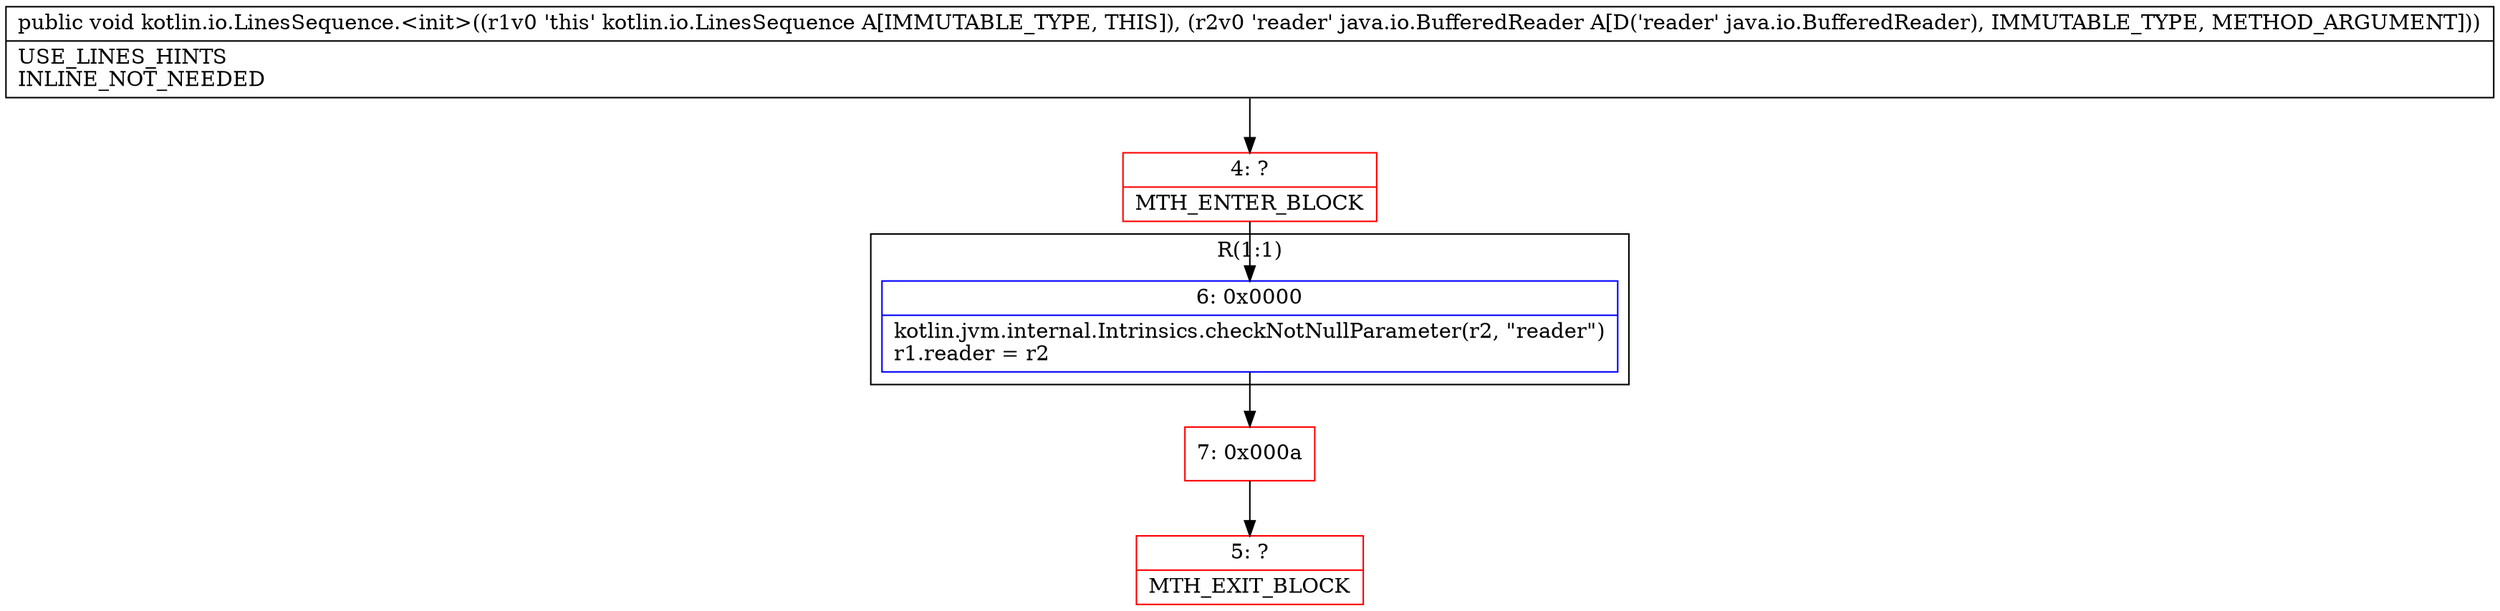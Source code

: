 digraph "CFG forkotlin.io.LinesSequence.\<init\>(Ljava\/io\/BufferedReader;)V" {
subgraph cluster_Region_994090817 {
label = "R(1:1)";
node [shape=record,color=blue];
Node_6 [shape=record,label="{6\:\ 0x0000|kotlin.jvm.internal.Intrinsics.checkNotNullParameter(r2, \"reader\")\lr1.reader = r2\l}"];
}
Node_4 [shape=record,color=red,label="{4\:\ ?|MTH_ENTER_BLOCK\l}"];
Node_7 [shape=record,color=red,label="{7\:\ 0x000a}"];
Node_5 [shape=record,color=red,label="{5\:\ ?|MTH_EXIT_BLOCK\l}"];
MethodNode[shape=record,label="{public void kotlin.io.LinesSequence.\<init\>((r1v0 'this' kotlin.io.LinesSequence A[IMMUTABLE_TYPE, THIS]), (r2v0 'reader' java.io.BufferedReader A[D('reader' java.io.BufferedReader), IMMUTABLE_TYPE, METHOD_ARGUMENT]))  | USE_LINES_HINTS\lINLINE_NOT_NEEDED\l}"];
MethodNode -> Node_4;Node_6 -> Node_7;
Node_4 -> Node_6;
Node_7 -> Node_5;
}

